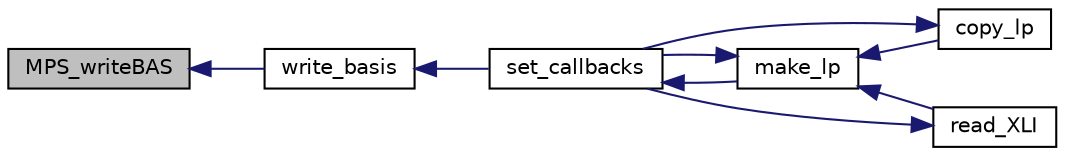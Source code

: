 digraph "MPS_writeBAS"
{
  edge [fontname="Helvetica",fontsize="10",labelfontname="Helvetica",labelfontsize="10"];
  node [fontname="Helvetica",fontsize="10",shape=record];
  rankdir="LR";
  Node88 [label="MPS_writeBAS",height=0.2,width=0.4,color="black", fillcolor="grey75", style="filled", fontcolor="black"];
  Node88 -> Node89 [dir="back",color="midnightblue",fontsize="10",style="solid",fontname="Helvetica"];
  Node89 [label="write_basis",height=0.2,width=0.4,color="black", fillcolor="white", style="filled",URL="$df/df7/lp__lib_8h.html#a28b8afb0eb3a0fa1f63c96225f52a705"];
  Node89 -> Node90 [dir="back",color="midnightblue",fontsize="10",style="solid",fontname="Helvetica"];
  Node90 [label="set_callbacks",height=0.2,width=0.4,color="black", fillcolor="white", style="filled",URL="$df/df7/lp__lib_8h.html#a929e8acb9704f61e16927c915c15cd07"];
  Node90 -> Node91 [dir="back",color="midnightblue",fontsize="10",style="solid",fontname="Helvetica"];
  Node91 [label="make_lp",height=0.2,width=0.4,color="black", fillcolor="white", style="filled",URL="$df/df7/lp__lib_8h.html#a68a0333d84dd944f67e2a0ec72e346a9"];
  Node91 -> Node92 [dir="back",color="midnightblue",fontsize="10",style="solid",fontname="Helvetica"];
  Node92 [label="copy_lp",height=0.2,width=0.4,color="black", fillcolor="white", style="filled",URL="$df/df7/lp__lib_8h.html#aca83ecdbc200b414db491306f3070ae9"];
  Node92 -> Node90 [dir="back",color="midnightblue",fontsize="10",style="solid",fontname="Helvetica"];
  Node91 -> Node90 [dir="back",color="midnightblue",fontsize="10",style="solid",fontname="Helvetica"];
  Node91 -> Node93 [dir="back",color="midnightblue",fontsize="10",style="solid",fontname="Helvetica"];
  Node93 [label="read_XLI",height=0.2,width=0.4,color="black", fillcolor="white", style="filled",URL="$df/df7/lp__lib_8h.html#a351dd803960ab0dae2b39f2c65d3a58d"];
  Node93 -> Node90 [dir="back",color="midnightblue",fontsize="10",style="solid",fontname="Helvetica"];
}
